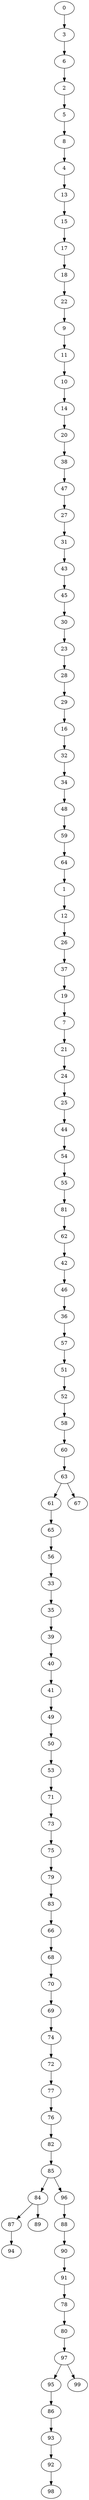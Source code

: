 digraph {
	0 [label=0]
	3 [label=3]
	6 [label=6]
	2 [label=2]
	5 [label=5]
	8 [label=8]
	4 [label=4]
	13 [label=13]
	15 [label=15]
	17 [label=17]
	18 [label=18]
	22 [label=22]
	9 [label=9]
	11 [label=11]
	10 [label=10]
	14 [label=14]
	20 [label=20]
	38 [label=38]
	47 [label=47]
	27 [label=27]
	31 [label=31]
	43 [label=43]
	45 [label=45]
	30 [label=30]
	23 [label=23]
	28 [label=28]
	29 [label=29]
	16 [label=16]
	32 [label=32]
	34 [label=34]
	48 [label=48]
	59 [label=59]
	64 [label=64]
	1 [label=1]
	12 [label=12]
	26 [label=26]
	37 [label=37]
	19 [label=19]
	7 [label=7]
	21 [label=21]
	24 [label=24]
	25 [label=25]
	44 [label=44]
	54 [label=54]
	55 [label=55]
	81 [label=81]
	62 [label=62]
	42 [label=42]
	46 [label=46]
	36 [label=36]
	57 [label=57]
	51 [label=51]
	52 [label=52]
	58 [label=58]
	60 [label=60]
	63 [label=63]
	61 [label=61]
	65 [label=65]
	56 [label=56]
	33 [label=33]
	35 [label=35]
	39 [label=39]
	40 [label=40]
	41 [label=41]
	49 [label=49]
	50 [label=50]
	53 [label=53]
	71 [label=71]
	73 [label=73]
	75 [label=75]
	79 [label=79]
	83 [label=83]
	66 [label=66]
	68 [label=68]
	70 [label=70]
	69 [label=69]
	74 [label=74]
	72 [label=72]
	77 [label=77]
	76 [label=76]
	82 [label=82]
	85 [label=85]
	84 [label=84]
	87 [label=87]
	94 [label=94]
	89 [label=89]
	96 [label=96]
	88 [label=88]
	90 [label=90]
	91 [label=91]
	78 [label=78]
	80 [label=80]
	97 [label=97]
	95 [label=95]
	86 [label=86]
	93 [label=93]
	92 [label=92]
	98 [label=98]
	99 [label=99]
	67 [label=67]
	0 -> 3
	3 -> 6
	6 -> 2
	2 -> 5
	5 -> 8
	8 -> 4
	4 -> 13
	13 -> 15
	15 -> 17
	17 -> 18
	18 -> 22
	22 -> 9
	9 -> 11
	11 -> 10
	10 -> 14
	14 -> 20
	20 -> 38
	38 -> 47
	47 -> 27
	27 -> 31
	31 -> 43
	43 -> 45
	45 -> 30
	30 -> 23
	23 -> 28
	28 -> 29
	29 -> 16
	16 -> 32
	32 -> 34
	34 -> 48
	48 -> 59
	59 -> 64
	64 -> 1
	1 -> 12
	12 -> 26
	26 -> 37
	37 -> 19
	19 -> 7
	7 -> 21
	21 -> 24
	24 -> 25
	25 -> 44
	44 -> 54
	54 -> 55
	55 -> 81
	81 -> 62
	62 -> 42
	42 -> 46
	46 -> 36
	36 -> 57
	57 -> 51
	51 -> 52
	52 -> 58
	58 -> 60
	60 -> 63
	63 -> 61
	61 -> 65
	65 -> 56
	56 -> 33
	33 -> 35
	35 -> 39
	39 -> 40
	40 -> 41
	41 -> 49
	49 -> 50
	50 -> 53
	53 -> 71
	71 -> 73
	73 -> 75
	75 -> 79
	79 -> 83
	83 -> 66
	66 -> 68
	68 -> 70
	70 -> 69
	69 -> 74
	74 -> 72
	72 -> 77
	77 -> 76
	76 -> 82
	82 -> 85
	85 -> 84
	84 -> 87
	87 -> 94
	84 -> 89
	85 -> 96
	96 -> 88
	88 -> 90
	90 -> 91
	91 -> 78
	78 -> 80
	80 -> 97
	97 -> 95
	95 -> 86
	86 -> 93
	93 -> 92
	92 -> 98
	97 -> 99
	63 -> 67
}
